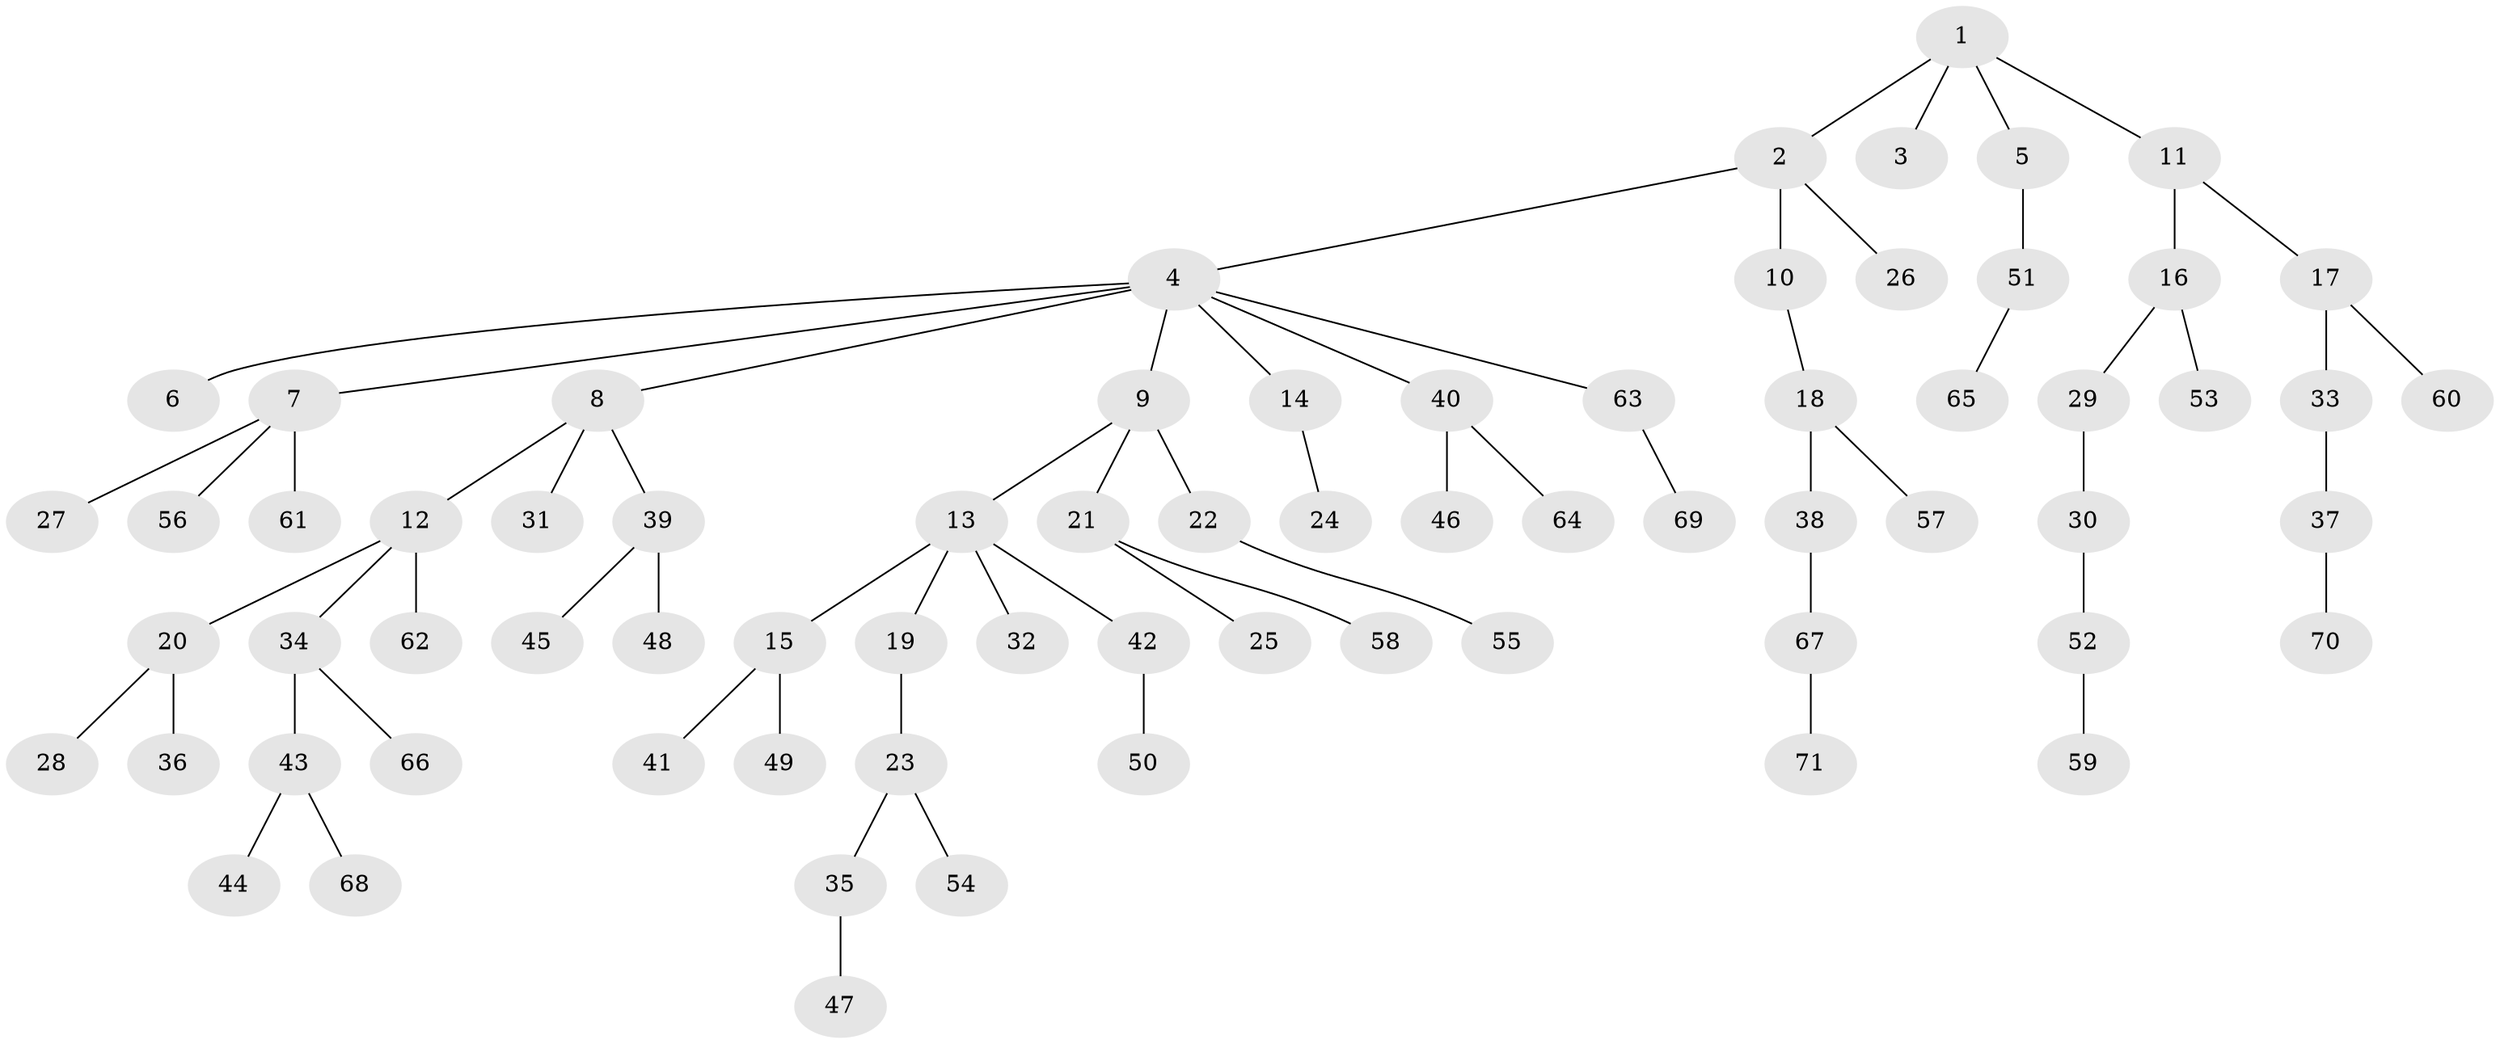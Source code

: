// Generated by graph-tools (version 1.1) at 2025/37/03/09/25 02:37:05]
// undirected, 71 vertices, 70 edges
graph export_dot {
graph [start="1"]
  node [color=gray90,style=filled];
  1;
  2;
  3;
  4;
  5;
  6;
  7;
  8;
  9;
  10;
  11;
  12;
  13;
  14;
  15;
  16;
  17;
  18;
  19;
  20;
  21;
  22;
  23;
  24;
  25;
  26;
  27;
  28;
  29;
  30;
  31;
  32;
  33;
  34;
  35;
  36;
  37;
  38;
  39;
  40;
  41;
  42;
  43;
  44;
  45;
  46;
  47;
  48;
  49;
  50;
  51;
  52;
  53;
  54;
  55;
  56;
  57;
  58;
  59;
  60;
  61;
  62;
  63;
  64;
  65;
  66;
  67;
  68;
  69;
  70;
  71;
  1 -- 2;
  1 -- 3;
  1 -- 5;
  1 -- 11;
  2 -- 4;
  2 -- 10;
  2 -- 26;
  4 -- 6;
  4 -- 7;
  4 -- 8;
  4 -- 9;
  4 -- 14;
  4 -- 40;
  4 -- 63;
  5 -- 51;
  7 -- 27;
  7 -- 56;
  7 -- 61;
  8 -- 12;
  8 -- 31;
  8 -- 39;
  9 -- 13;
  9 -- 21;
  9 -- 22;
  10 -- 18;
  11 -- 16;
  11 -- 17;
  12 -- 20;
  12 -- 34;
  12 -- 62;
  13 -- 15;
  13 -- 19;
  13 -- 32;
  13 -- 42;
  14 -- 24;
  15 -- 41;
  15 -- 49;
  16 -- 29;
  16 -- 53;
  17 -- 33;
  17 -- 60;
  18 -- 38;
  18 -- 57;
  19 -- 23;
  20 -- 28;
  20 -- 36;
  21 -- 25;
  21 -- 58;
  22 -- 55;
  23 -- 35;
  23 -- 54;
  29 -- 30;
  30 -- 52;
  33 -- 37;
  34 -- 43;
  34 -- 66;
  35 -- 47;
  37 -- 70;
  38 -- 67;
  39 -- 45;
  39 -- 48;
  40 -- 46;
  40 -- 64;
  42 -- 50;
  43 -- 44;
  43 -- 68;
  51 -- 65;
  52 -- 59;
  63 -- 69;
  67 -- 71;
}
